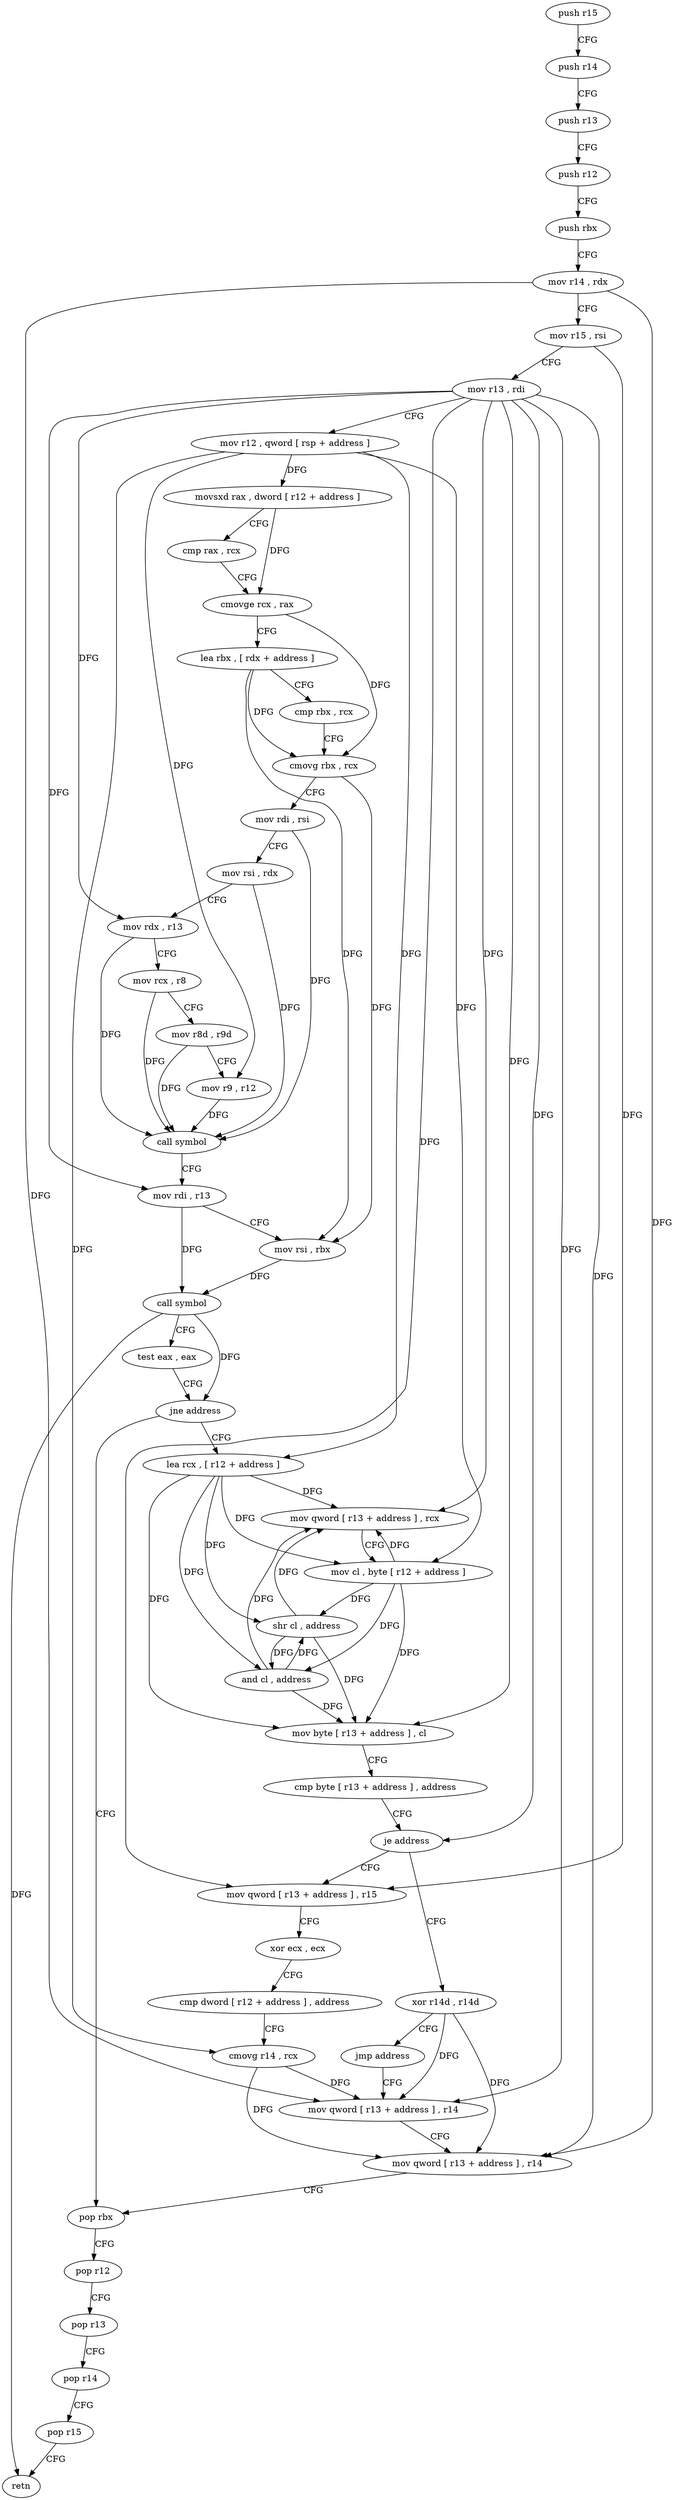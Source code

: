 digraph "func" {
"4243232" [label = "push r15" ]
"4243234" [label = "push r14" ]
"4243236" [label = "push r13" ]
"4243238" [label = "push r12" ]
"4243240" [label = "push rbx" ]
"4243241" [label = "mov r14 , rdx" ]
"4243244" [label = "mov r15 , rsi" ]
"4243247" [label = "mov r13 , rdi" ]
"4243250" [label = "mov r12 , qword [ rsp + address ]" ]
"4243255" [label = "movsxd rax , dword [ r12 + address ]" ]
"4243263" [label = "cmp rax , rcx" ]
"4243266" [label = "cmovge rcx , rax" ]
"4243270" [label = "lea rbx , [ rdx + address ]" ]
"4243274" [label = "cmp rbx , rcx" ]
"4243277" [label = "cmovg rbx , rcx" ]
"4243281" [label = "mov rdi , rsi" ]
"4243284" [label = "mov rsi , rdx" ]
"4243287" [label = "mov rdx , r13" ]
"4243290" [label = "mov rcx , r8" ]
"4243293" [label = "mov r8d , r9d" ]
"4243296" [label = "mov r9 , r12" ]
"4243299" [label = "call symbol" ]
"4243304" [label = "mov rdi , r13" ]
"4243307" [label = "mov rsi , rbx" ]
"4243310" [label = "call symbol" ]
"4243315" [label = "test eax , eax" ]
"4243317" [label = "jne address" ]
"4243397" [label = "pop rbx" ]
"4243319" [label = "lea rcx , [ r12 + address ]" ]
"4243398" [label = "pop r12" ]
"4243400" [label = "pop r13" ]
"4243402" [label = "pop r14" ]
"4243404" [label = "pop r15" ]
"4243406" [label = "retn" ]
"4243327" [label = "mov qword [ r13 + address ] , rcx" ]
"4243334" [label = "mov cl , byte [ r12 + address ]" ]
"4243342" [label = "shr cl , address" ]
"4243345" [label = "and cl , address" ]
"4243348" [label = "mov byte [ r13 + address ] , cl" ]
"4243355" [label = "cmp byte [ r13 + address ] , address" ]
"4243363" [label = "je address" ]
"4243370" [label = "mov qword [ r13 + address ] , r15" ]
"4243365" [label = "xor r14d , r14d" ]
"4243374" [label = "xor ecx , ecx" ]
"4243376" [label = "cmp dword [ r12 + address ] , address" ]
"4243385" [label = "cmovg r14 , rcx" ]
"4243389" [label = "mov qword [ r13 + address ] , r14" ]
"4243368" [label = "jmp address" ]
"4243393" [label = "mov qword [ r13 + address ] , r14" ]
"4243232" -> "4243234" [ label = "CFG" ]
"4243234" -> "4243236" [ label = "CFG" ]
"4243236" -> "4243238" [ label = "CFG" ]
"4243238" -> "4243240" [ label = "CFG" ]
"4243240" -> "4243241" [ label = "CFG" ]
"4243241" -> "4243244" [ label = "CFG" ]
"4243241" -> "4243389" [ label = "DFG" ]
"4243241" -> "4243393" [ label = "DFG" ]
"4243244" -> "4243247" [ label = "CFG" ]
"4243244" -> "4243370" [ label = "DFG" ]
"4243247" -> "4243250" [ label = "CFG" ]
"4243247" -> "4243287" [ label = "DFG" ]
"4243247" -> "4243304" [ label = "DFG" ]
"4243247" -> "4243327" [ label = "DFG" ]
"4243247" -> "4243348" [ label = "DFG" ]
"4243247" -> "4243363" [ label = "DFG" ]
"4243247" -> "4243370" [ label = "DFG" ]
"4243247" -> "4243389" [ label = "DFG" ]
"4243247" -> "4243393" [ label = "DFG" ]
"4243250" -> "4243255" [ label = "DFG" ]
"4243250" -> "4243296" [ label = "DFG" ]
"4243250" -> "4243319" [ label = "DFG" ]
"4243250" -> "4243334" [ label = "DFG" ]
"4243250" -> "4243385" [ label = "DFG" ]
"4243255" -> "4243263" [ label = "CFG" ]
"4243255" -> "4243266" [ label = "DFG" ]
"4243263" -> "4243266" [ label = "CFG" ]
"4243266" -> "4243270" [ label = "CFG" ]
"4243266" -> "4243277" [ label = "DFG" ]
"4243270" -> "4243274" [ label = "CFG" ]
"4243270" -> "4243277" [ label = "DFG" ]
"4243270" -> "4243307" [ label = "DFG" ]
"4243274" -> "4243277" [ label = "CFG" ]
"4243277" -> "4243281" [ label = "CFG" ]
"4243277" -> "4243307" [ label = "DFG" ]
"4243281" -> "4243284" [ label = "CFG" ]
"4243281" -> "4243299" [ label = "DFG" ]
"4243284" -> "4243287" [ label = "CFG" ]
"4243284" -> "4243299" [ label = "DFG" ]
"4243287" -> "4243290" [ label = "CFG" ]
"4243287" -> "4243299" [ label = "DFG" ]
"4243290" -> "4243293" [ label = "CFG" ]
"4243290" -> "4243299" [ label = "DFG" ]
"4243293" -> "4243296" [ label = "CFG" ]
"4243293" -> "4243299" [ label = "DFG" ]
"4243296" -> "4243299" [ label = "DFG" ]
"4243299" -> "4243304" [ label = "CFG" ]
"4243304" -> "4243307" [ label = "CFG" ]
"4243304" -> "4243310" [ label = "DFG" ]
"4243307" -> "4243310" [ label = "DFG" ]
"4243310" -> "4243315" [ label = "CFG" ]
"4243310" -> "4243317" [ label = "DFG" ]
"4243310" -> "4243406" [ label = "DFG" ]
"4243315" -> "4243317" [ label = "CFG" ]
"4243317" -> "4243397" [ label = "CFG" ]
"4243317" -> "4243319" [ label = "CFG" ]
"4243397" -> "4243398" [ label = "CFG" ]
"4243319" -> "4243327" [ label = "DFG" ]
"4243319" -> "4243334" [ label = "DFG" ]
"4243319" -> "4243342" [ label = "DFG" ]
"4243319" -> "4243345" [ label = "DFG" ]
"4243319" -> "4243348" [ label = "DFG" ]
"4243398" -> "4243400" [ label = "CFG" ]
"4243400" -> "4243402" [ label = "CFG" ]
"4243402" -> "4243404" [ label = "CFG" ]
"4243404" -> "4243406" [ label = "CFG" ]
"4243327" -> "4243334" [ label = "CFG" ]
"4243334" -> "4243342" [ label = "DFG" ]
"4243334" -> "4243327" [ label = "DFG" ]
"4243334" -> "4243345" [ label = "DFG" ]
"4243334" -> "4243348" [ label = "DFG" ]
"4243342" -> "4243345" [ label = "DFG" ]
"4243342" -> "4243327" [ label = "DFG" ]
"4243342" -> "4243348" [ label = "DFG" ]
"4243345" -> "4243348" [ label = "DFG" ]
"4243345" -> "4243327" [ label = "DFG" ]
"4243345" -> "4243342" [ label = "DFG" ]
"4243348" -> "4243355" [ label = "CFG" ]
"4243355" -> "4243363" [ label = "CFG" ]
"4243363" -> "4243370" [ label = "CFG" ]
"4243363" -> "4243365" [ label = "CFG" ]
"4243370" -> "4243374" [ label = "CFG" ]
"4243365" -> "4243368" [ label = "CFG" ]
"4243365" -> "4243389" [ label = "DFG" ]
"4243365" -> "4243393" [ label = "DFG" ]
"4243374" -> "4243376" [ label = "CFG" ]
"4243376" -> "4243385" [ label = "CFG" ]
"4243385" -> "4243389" [ label = "DFG" ]
"4243385" -> "4243393" [ label = "DFG" ]
"4243389" -> "4243393" [ label = "CFG" ]
"4243368" -> "4243389" [ label = "CFG" ]
"4243393" -> "4243397" [ label = "CFG" ]
}

